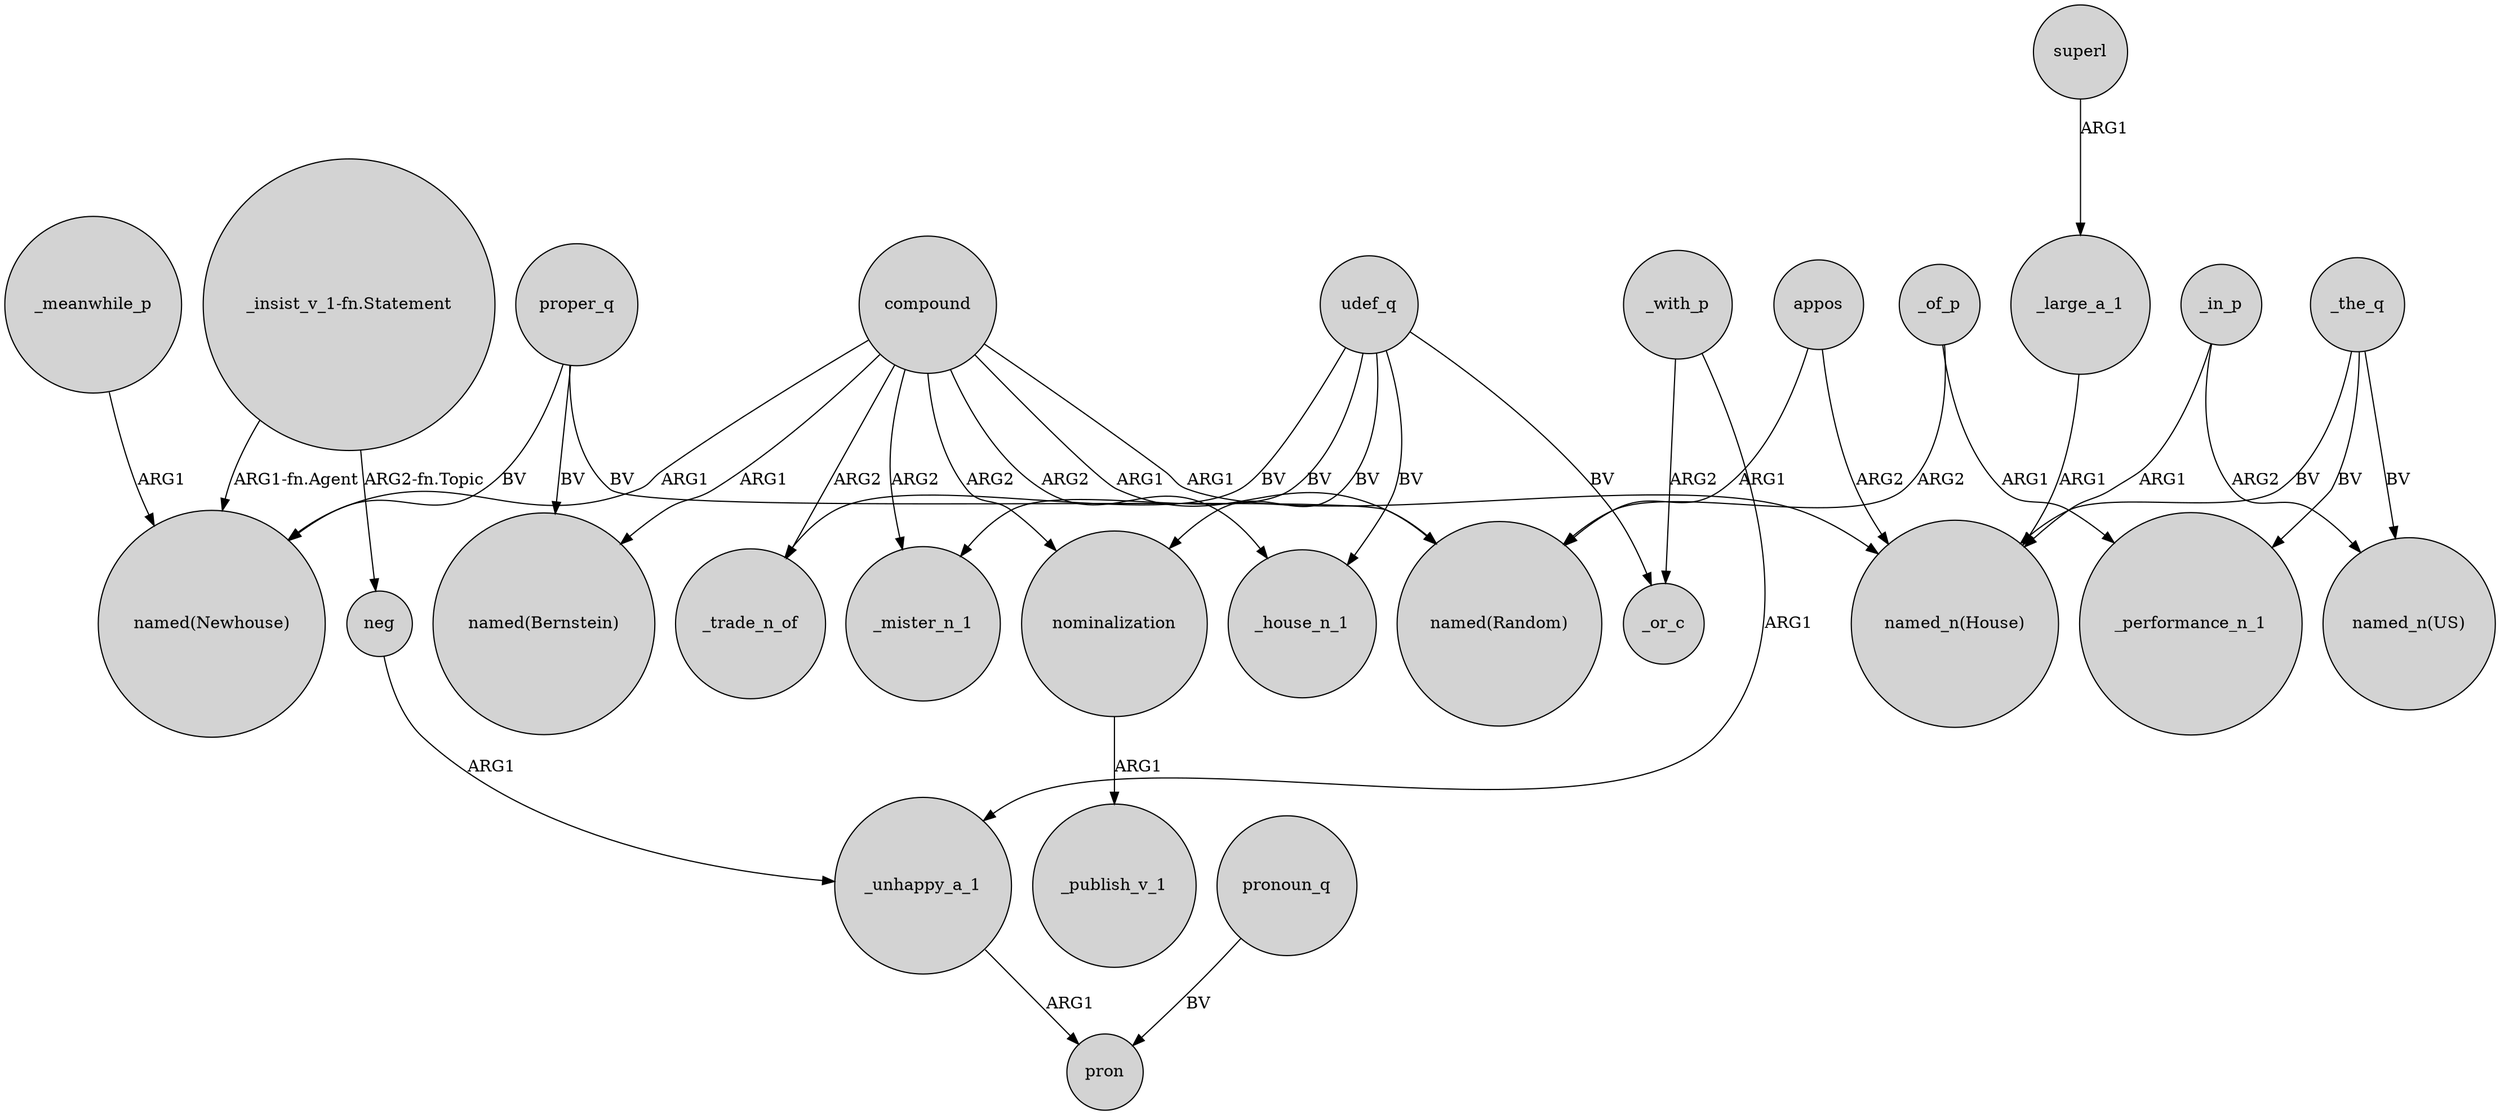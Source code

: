 digraph {
	node [shape=circle style=filled]
	superl -> _large_a_1 [label=ARG1]
	compound -> "named(Bernstein)" [label=ARG1]
	neg -> _unhappy_a_1 [label=ARG1]
	udef_q -> _trade_n_of [label=BV]
	proper_q -> "named(Bernstein)" [label=BV]
	proper_q -> "named(Newhouse)" [label=BV]
	_of_p -> "named(Random)" [label=ARG2]
	_with_p -> _unhappy_a_1 [label=ARG1]
	_large_a_1 -> "named_n(House)" [label=ARG1]
	compound -> _house_n_1 [label=ARG2]
	compound -> _mister_n_1 [label=ARG2]
	udef_q -> _mister_n_1 [label=BV]
	compound -> nominalization [label=ARG2]
	compound -> "named_n(House)" [label=ARG1]
	"_insist_v_1-fn.Statement" -> neg [label="ARG2-fn.Topic"]
	udef_q -> _or_c [label=BV]
	_in_p -> "named_n(US)" [label=ARG2]
	_the_q -> "named_n(House)" [label=BV]
	_in_p -> "named_n(House)" [label=ARG1]
	_with_p -> _or_c [label=ARG2]
	_the_q -> "named_n(US)" [label=BV]
	_unhappy_a_1 -> pron [label=ARG1]
	udef_q -> _house_n_1 [label=BV]
	pronoun_q -> pron [label=BV]
	_the_q -> _performance_n_1 [label=BV]
	_meanwhile_p -> "named(Newhouse)" [label=ARG1]
	compound -> _trade_n_of [label=ARG2]
	compound -> "named(Random)" [label=ARG1]
	udef_q -> nominalization [label=BV]
	compound -> "named(Newhouse)" [label=ARG1]
	appos -> "named(Random)" [label=ARG1]
	"_insist_v_1-fn.Statement" -> "named(Newhouse)" [label="ARG1-fn.Agent"]
	proper_q -> "named(Random)" [label=BV]
	nominalization -> _publish_v_1 [label=ARG1]
	_of_p -> _performance_n_1 [label=ARG1]
	appos -> "named_n(House)" [label=ARG2]
}
